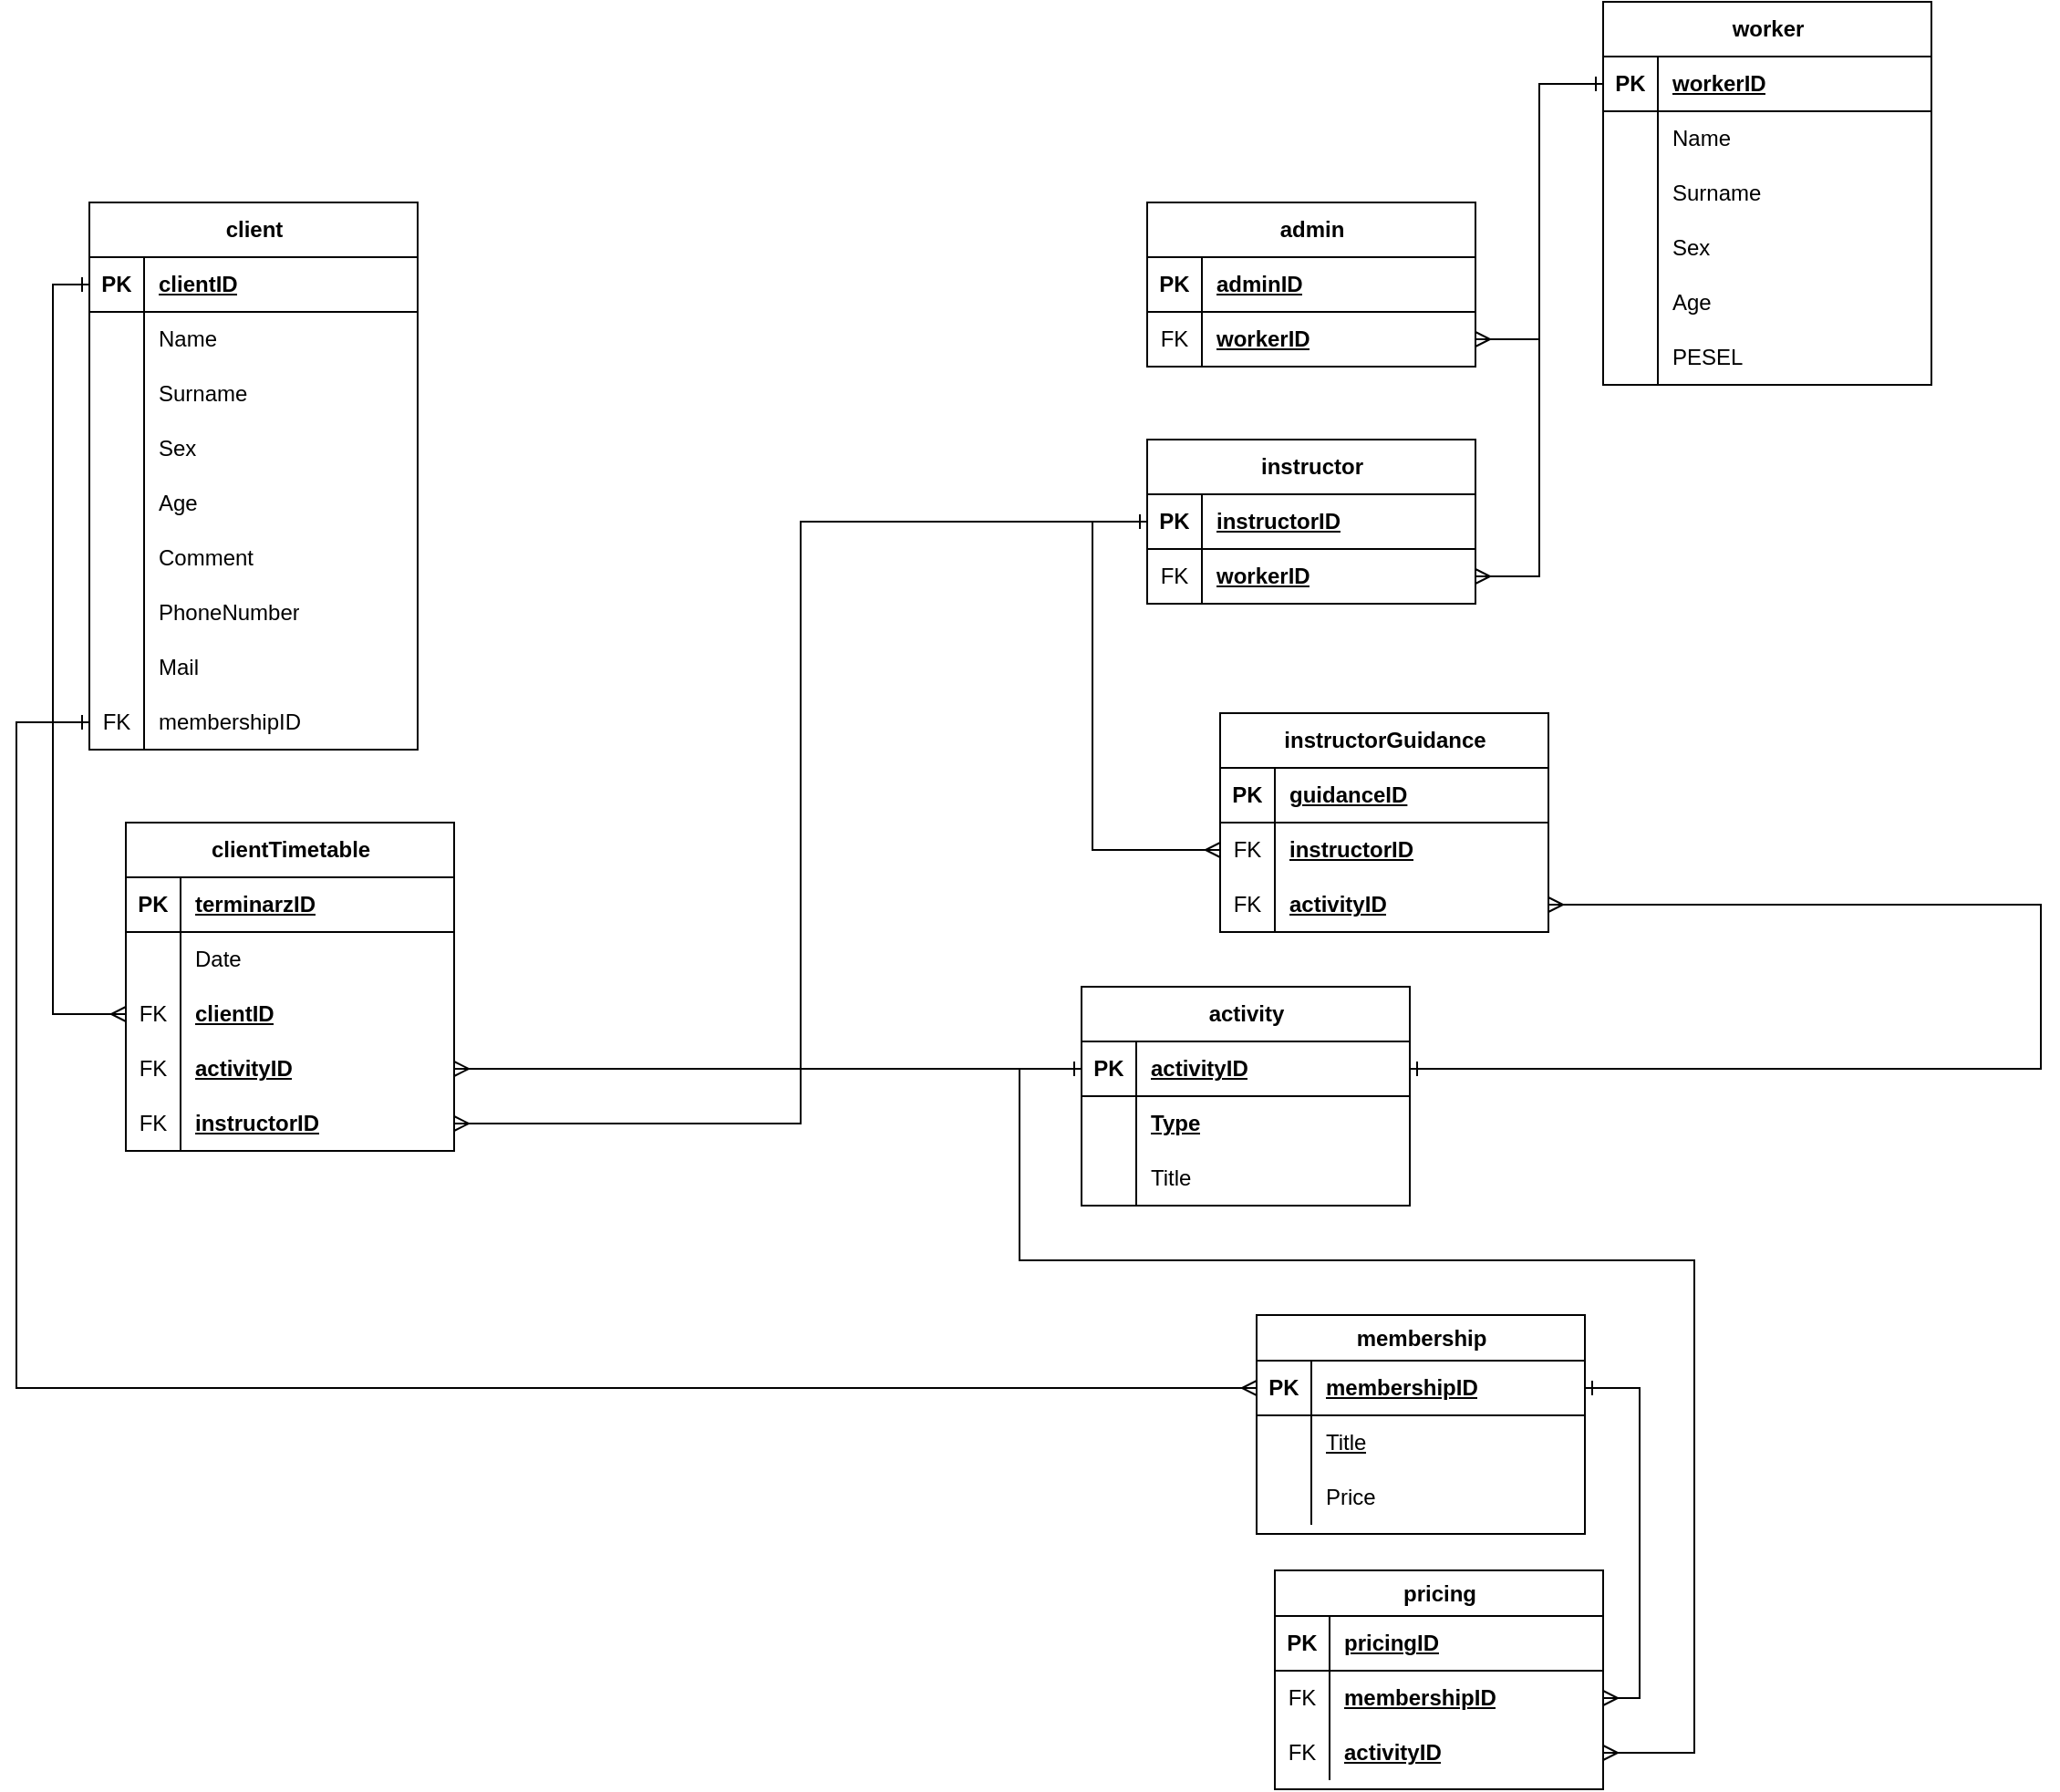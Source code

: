 <mxfile version="24.0.7" type="github">
  <diagram name="Strona-1" id="yGuyRp5dYnON7dgA8k4Y">
    <mxGraphModel dx="1932" dy="599" grid="1" gridSize="10" guides="1" tooltips="1" connect="1" arrows="1" fold="1" page="1" pageScale="1" pageWidth="827" pageHeight="1169" math="0" shadow="0">
      <root>
        <mxCell id="0" />
        <mxCell id="1" parent="0" />
        <mxCell id="fpMRcce96HGbu3GIHVRn-3" value="client" style="shape=table;startSize=30;container=1;collapsible=1;childLayout=tableLayout;fixedRows=1;rowLines=0;fontStyle=1;align=center;resizeLast=1;html=1;" vertex="1" parent="1">
          <mxGeometry x="-130" y="110" width="180" height="300" as="geometry" />
        </mxCell>
        <mxCell id="fpMRcce96HGbu3GIHVRn-4" value="" style="shape=tableRow;horizontal=0;startSize=0;swimlaneHead=0;swimlaneBody=0;fillColor=none;collapsible=0;dropTarget=0;points=[[0,0.5],[1,0.5]];portConstraint=eastwest;top=0;left=0;right=0;bottom=1;" vertex="1" parent="fpMRcce96HGbu3GIHVRn-3">
          <mxGeometry y="30" width="180" height="30" as="geometry" />
        </mxCell>
        <mxCell id="fpMRcce96HGbu3GIHVRn-5" value="PK" style="shape=partialRectangle;connectable=0;fillColor=none;top=0;left=0;bottom=0;right=0;fontStyle=1;overflow=hidden;whiteSpace=wrap;html=1;" vertex="1" parent="fpMRcce96HGbu3GIHVRn-4">
          <mxGeometry width="30" height="30" as="geometry">
            <mxRectangle width="30" height="30" as="alternateBounds" />
          </mxGeometry>
        </mxCell>
        <mxCell id="fpMRcce96HGbu3GIHVRn-6" value="clientID" style="shape=partialRectangle;connectable=0;fillColor=none;top=0;left=0;bottom=0;right=0;align=left;spacingLeft=6;fontStyle=5;overflow=hidden;whiteSpace=wrap;html=1;" vertex="1" parent="fpMRcce96HGbu3GIHVRn-4">
          <mxGeometry x="30" width="150" height="30" as="geometry">
            <mxRectangle width="150" height="30" as="alternateBounds" />
          </mxGeometry>
        </mxCell>
        <mxCell id="fpMRcce96HGbu3GIHVRn-7" value="" style="shape=tableRow;horizontal=0;startSize=0;swimlaneHead=0;swimlaneBody=0;fillColor=none;collapsible=0;dropTarget=0;points=[[0,0.5],[1,0.5]];portConstraint=eastwest;top=0;left=0;right=0;bottom=0;" vertex="1" parent="fpMRcce96HGbu3GIHVRn-3">
          <mxGeometry y="60" width="180" height="30" as="geometry" />
        </mxCell>
        <mxCell id="fpMRcce96HGbu3GIHVRn-8" value="" style="shape=partialRectangle;connectable=0;fillColor=none;top=0;left=0;bottom=0;right=0;editable=1;overflow=hidden;whiteSpace=wrap;html=1;" vertex="1" parent="fpMRcce96HGbu3GIHVRn-7">
          <mxGeometry width="30" height="30" as="geometry">
            <mxRectangle width="30" height="30" as="alternateBounds" />
          </mxGeometry>
        </mxCell>
        <mxCell id="fpMRcce96HGbu3GIHVRn-9" value="Name" style="shape=partialRectangle;connectable=0;fillColor=none;top=0;left=0;bottom=0;right=0;align=left;spacingLeft=6;overflow=hidden;whiteSpace=wrap;html=1;" vertex="1" parent="fpMRcce96HGbu3GIHVRn-7">
          <mxGeometry x="30" width="150" height="30" as="geometry">
            <mxRectangle width="150" height="30" as="alternateBounds" />
          </mxGeometry>
        </mxCell>
        <mxCell id="fpMRcce96HGbu3GIHVRn-10" value="" style="shape=tableRow;horizontal=0;startSize=0;swimlaneHead=0;swimlaneBody=0;fillColor=none;collapsible=0;dropTarget=0;points=[[0,0.5],[1,0.5]];portConstraint=eastwest;top=0;left=0;right=0;bottom=0;" vertex="1" parent="fpMRcce96HGbu3GIHVRn-3">
          <mxGeometry y="90" width="180" height="30" as="geometry" />
        </mxCell>
        <mxCell id="fpMRcce96HGbu3GIHVRn-11" value="" style="shape=partialRectangle;connectable=0;fillColor=none;top=0;left=0;bottom=0;right=0;editable=1;overflow=hidden;whiteSpace=wrap;html=1;" vertex="1" parent="fpMRcce96HGbu3GIHVRn-10">
          <mxGeometry width="30" height="30" as="geometry">
            <mxRectangle width="30" height="30" as="alternateBounds" />
          </mxGeometry>
        </mxCell>
        <mxCell id="fpMRcce96HGbu3GIHVRn-12" value="Surname" style="shape=partialRectangle;connectable=0;fillColor=none;top=0;left=0;bottom=0;right=0;align=left;spacingLeft=6;overflow=hidden;whiteSpace=wrap;html=1;" vertex="1" parent="fpMRcce96HGbu3GIHVRn-10">
          <mxGeometry x="30" width="150" height="30" as="geometry">
            <mxRectangle width="150" height="30" as="alternateBounds" />
          </mxGeometry>
        </mxCell>
        <mxCell id="fpMRcce96HGbu3GIHVRn-13" value="" style="shape=tableRow;horizontal=0;startSize=0;swimlaneHead=0;swimlaneBody=0;fillColor=none;collapsible=0;dropTarget=0;points=[[0,0.5],[1,0.5]];portConstraint=eastwest;top=0;left=0;right=0;bottom=0;" vertex="1" parent="fpMRcce96HGbu3GIHVRn-3">
          <mxGeometry y="120" width="180" height="30" as="geometry" />
        </mxCell>
        <mxCell id="fpMRcce96HGbu3GIHVRn-14" value="" style="shape=partialRectangle;connectable=0;fillColor=none;top=0;left=0;bottom=0;right=0;editable=1;overflow=hidden;whiteSpace=wrap;html=1;" vertex="1" parent="fpMRcce96HGbu3GIHVRn-13">
          <mxGeometry width="30" height="30" as="geometry">
            <mxRectangle width="30" height="30" as="alternateBounds" />
          </mxGeometry>
        </mxCell>
        <mxCell id="fpMRcce96HGbu3GIHVRn-15" value="Sex" style="shape=partialRectangle;connectable=0;fillColor=none;top=0;left=0;bottom=0;right=0;align=left;spacingLeft=6;overflow=hidden;whiteSpace=wrap;html=1;" vertex="1" parent="fpMRcce96HGbu3GIHVRn-13">
          <mxGeometry x="30" width="150" height="30" as="geometry">
            <mxRectangle width="150" height="30" as="alternateBounds" />
          </mxGeometry>
        </mxCell>
        <mxCell id="fpMRcce96HGbu3GIHVRn-16" style="shape=tableRow;horizontal=0;startSize=0;swimlaneHead=0;swimlaneBody=0;fillColor=none;collapsible=0;dropTarget=0;points=[[0,0.5],[1,0.5]];portConstraint=eastwest;top=0;left=0;right=0;bottom=0;" vertex="1" parent="fpMRcce96HGbu3GIHVRn-3">
          <mxGeometry y="150" width="180" height="30" as="geometry" />
        </mxCell>
        <mxCell id="fpMRcce96HGbu3GIHVRn-17" style="shape=partialRectangle;connectable=0;fillColor=none;top=0;left=0;bottom=0;right=0;editable=1;overflow=hidden;whiteSpace=wrap;html=1;" vertex="1" parent="fpMRcce96HGbu3GIHVRn-16">
          <mxGeometry width="30" height="30" as="geometry">
            <mxRectangle width="30" height="30" as="alternateBounds" />
          </mxGeometry>
        </mxCell>
        <mxCell id="fpMRcce96HGbu3GIHVRn-18" value="Age" style="shape=partialRectangle;connectable=0;fillColor=none;top=0;left=0;bottom=0;right=0;align=left;spacingLeft=6;overflow=hidden;whiteSpace=wrap;html=1;" vertex="1" parent="fpMRcce96HGbu3GIHVRn-16">
          <mxGeometry x="30" width="150" height="30" as="geometry">
            <mxRectangle width="150" height="30" as="alternateBounds" />
          </mxGeometry>
        </mxCell>
        <mxCell id="fpMRcce96HGbu3GIHVRn-19" style="shape=tableRow;horizontal=0;startSize=0;swimlaneHead=0;swimlaneBody=0;fillColor=none;collapsible=0;dropTarget=0;points=[[0,0.5],[1,0.5]];portConstraint=eastwest;top=0;left=0;right=0;bottom=0;" vertex="1" parent="fpMRcce96HGbu3GIHVRn-3">
          <mxGeometry y="180" width="180" height="30" as="geometry" />
        </mxCell>
        <mxCell id="fpMRcce96HGbu3GIHVRn-20" style="shape=partialRectangle;connectable=0;fillColor=none;top=0;left=0;bottom=0;right=0;editable=1;overflow=hidden;whiteSpace=wrap;html=1;" vertex="1" parent="fpMRcce96HGbu3GIHVRn-19">
          <mxGeometry width="30" height="30" as="geometry">
            <mxRectangle width="30" height="30" as="alternateBounds" />
          </mxGeometry>
        </mxCell>
        <mxCell id="fpMRcce96HGbu3GIHVRn-21" value="Comment" style="shape=partialRectangle;connectable=0;fillColor=none;top=0;left=0;bottom=0;right=0;align=left;spacingLeft=6;overflow=hidden;whiteSpace=wrap;html=1;" vertex="1" parent="fpMRcce96HGbu3GIHVRn-19">
          <mxGeometry x="30" width="150" height="30" as="geometry">
            <mxRectangle width="150" height="30" as="alternateBounds" />
          </mxGeometry>
        </mxCell>
        <mxCell id="fpMRcce96HGbu3GIHVRn-50" style="shape=tableRow;horizontal=0;startSize=0;swimlaneHead=0;swimlaneBody=0;fillColor=none;collapsible=0;dropTarget=0;points=[[0,0.5],[1,0.5]];portConstraint=eastwest;top=0;left=0;right=0;bottom=0;" vertex="1" parent="fpMRcce96HGbu3GIHVRn-3">
          <mxGeometry y="210" width="180" height="30" as="geometry" />
        </mxCell>
        <mxCell id="fpMRcce96HGbu3GIHVRn-51" style="shape=partialRectangle;connectable=0;fillColor=none;top=0;left=0;bottom=0;right=0;editable=1;overflow=hidden;whiteSpace=wrap;html=1;" vertex="1" parent="fpMRcce96HGbu3GIHVRn-50">
          <mxGeometry width="30" height="30" as="geometry">
            <mxRectangle width="30" height="30" as="alternateBounds" />
          </mxGeometry>
        </mxCell>
        <mxCell id="fpMRcce96HGbu3GIHVRn-52" value="PhoneNumber" style="shape=partialRectangle;connectable=0;fillColor=none;top=0;left=0;bottom=0;right=0;align=left;spacingLeft=6;overflow=hidden;whiteSpace=wrap;html=1;" vertex="1" parent="fpMRcce96HGbu3GIHVRn-50">
          <mxGeometry x="30" width="150" height="30" as="geometry">
            <mxRectangle width="150" height="30" as="alternateBounds" />
          </mxGeometry>
        </mxCell>
        <mxCell id="fpMRcce96HGbu3GIHVRn-47" style="shape=tableRow;horizontal=0;startSize=0;swimlaneHead=0;swimlaneBody=0;fillColor=none;collapsible=0;dropTarget=0;points=[[0,0.5],[1,0.5]];portConstraint=eastwest;top=0;left=0;right=0;bottom=0;" vertex="1" parent="fpMRcce96HGbu3GIHVRn-3">
          <mxGeometry y="240" width="180" height="30" as="geometry" />
        </mxCell>
        <mxCell id="fpMRcce96HGbu3GIHVRn-48" style="shape=partialRectangle;connectable=0;fillColor=none;top=0;left=0;bottom=0;right=0;editable=1;overflow=hidden;whiteSpace=wrap;html=1;" vertex="1" parent="fpMRcce96HGbu3GIHVRn-47">
          <mxGeometry width="30" height="30" as="geometry">
            <mxRectangle width="30" height="30" as="alternateBounds" />
          </mxGeometry>
        </mxCell>
        <mxCell id="fpMRcce96HGbu3GIHVRn-49" value="Mail" style="shape=partialRectangle;connectable=0;fillColor=none;top=0;left=0;bottom=0;right=0;align=left;spacingLeft=6;overflow=hidden;whiteSpace=wrap;html=1;" vertex="1" parent="fpMRcce96HGbu3GIHVRn-47">
          <mxGeometry x="30" width="150" height="30" as="geometry">
            <mxRectangle width="150" height="30" as="alternateBounds" />
          </mxGeometry>
        </mxCell>
        <mxCell id="fpMRcce96HGbu3GIHVRn-179" style="shape=tableRow;horizontal=0;startSize=0;swimlaneHead=0;swimlaneBody=0;fillColor=none;collapsible=0;dropTarget=0;points=[[0,0.5],[1,0.5]];portConstraint=eastwest;top=0;left=0;right=0;bottom=0;" vertex="1" parent="fpMRcce96HGbu3GIHVRn-3">
          <mxGeometry y="270" width="180" height="30" as="geometry" />
        </mxCell>
        <mxCell id="fpMRcce96HGbu3GIHVRn-180" value="FK" style="shape=partialRectangle;connectable=0;fillColor=none;top=0;left=0;bottom=0;right=0;editable=1;overflow=hidden;whiteSpace=wrap;html=1;" vertex="1" parent="fpMRcce96HGbu3GIHVRn-179">
          <mxGeometry width="30" height="30" as="geometry">
            <mxRectangle width="30" height="30" as="alternateBounds" />
          </mxGeometry>
        </mxCell>
        <mxCell id="fpMRcce96HGbu3GIHVRn-181" value="membershipID" style="shape=partialRectangle;connectable=0;fillColor=none;top=0;left=0;bottom=0;right=0;align=left;spacingLeft=6;overflow=hidden;whiteSpace=wrap;html=1;" vertex="1" parent="fpMRcce96HGbu3GIHVRn-179">
          <mxGeometry x="30" width="150" height="30" as="geometry">
            <mxRectangle width="150" height="30" as="alternateBounds" />
          </mxGeometry>
        </mxCell>
        <mxCell id="fpMRcce96HGbu3GIHVRn-25" value="worker" style="shape=table;startSize=30;container=1;collapsible=1;childLayout=tableLayout;fixedRows=1;rowLines=0;fontStyle=1;align=center;resizeLast=1;html=1;" vertex="1" parent="1">
          <mxGeometry x="700" width="180" height="210" as="geometry" />
        </mxCell>
        <mxCell id="fpMRcce96HGbu3GIHVRn-26" value="" style="shape=tableRow;horizontal=0;startSize=0;swimlaneHead=0;swimlaneBody=0;fillColor=none;collapsible=0;dropTarget=0;points=[[0,0.5],[1,0.5]];portConstraint=eastwest;top=0;left=0;right=0;bottom=1;" vertex="1" parent="fpMRcce96HGbu3GIHVRn-25">
          <mxGeometry y="30" width="180" height="30" as="geometry" />
        </mxCell>
        <mxCell id="fpMRcce96HGbu3GIHVRn-27" value="PK" style="shape=partialRectangle;connectable=0;fillColor=none;top=0;left=0;bottom=0;right=0;fontStyle=1;overflow=hidden;whiteSpace=wrap;html=1;" vertex="1" parent="fpMRcce96HGbu3GIHVRn-26">
          <mxGeometry width="30" height="30" as="geometry">
            <mxRectangle width="30" height="30" as="alternateBounds" />
          </mxGeometry>
        </mxCell>
        <mxCell id="fpMRcce96HGbu3GIHVRn-28" value="workerID" style="shape=partialRectangle;connectable=0;fillColor=none;top=0;left=0;bottom=0;right=0;align=left;spacingLeft=6;fontStyle=5;overflow=hidden;whiteSpace=wrap;html=1;" vertex="1" parent="fpMRcce96HGbu3GIHVRn-26">
          <mxGeometry x="30" width="150" height="30" as="geometry">
            <mxRectangle width="150" height="30" as="alternateBounds" />
          </mxGeometry>
        </mxCell>
        <mxCell id="fpMRcce96HGbu3GIHVRn-29" value="" style="shape=tableRow;horizontal=0;startSize=0;swimlaneHead=0;swimlaneBody=0;fillColor=none;collapsible=0;dropTarget=0;points=[[0,0.5],[1,0.5]];portConstraint=eastwest;top=0;left=0;right=0;bottom=0;" vertex="1" parent="fpMRcce96HGbu3GIHVRn-25">
          <mxGeometry y="60" width="180" height="30" as="geometry" />
        </mxCell>
        <mxCell id="fpMRcce96HGbu3GIHVRn-30" value="" style="shape=partialRectangle;connectable=0;fillColor=none;top=0;left=0;bottom=0;right=0;editable=1;overflow=hidden;whiteSpace=wrap;html=1;" vertex="1" parent="fpMRcce96HGbu3GIHVRn-29">
          <mxGeometry width="30" height="30" as="geometry">
            <mxRectangle width="30" height="30" as="alternateBounds" />
          </mxGeometry>
        </mxCell>
        <mxCell id="fpMRcce96HGbu3GIHVRn-31" value="Name" style="shape=partialRectangle;connectable=0;fillColor=none;top=0;left=0;bottom=0;right=0;align=left;spacingLeft=6;overflow=hidden;whiteSpace=wrap;html=1;" vertex="1" parent="fpMRcce96HGbu3GIHVRn-29">
          <mxGeometry x="30" width="150" height="30" as="geometry">
            <mxRectangle width="150" height="30" as="alternateBounds" />
          </mxGeometry>
        </mxCell>
        <mxCell id="fpMRcce96HGbu3GIHVRn-32" value="" style="shape=tableRow;horizontal=0;startSize=0;swimlaneHead=0;swimlaneBody=0;fillColor=none;collapsible=0;dropTarget=0;points=[[0,0.5],[1,0.5]];portConstraint=eastwest;top=0;left=0;right=0;bottom=0;" vertex="1" parent="fpMRcce96HGbu3GIHVRn-25">
          <mxGeometry y="90" width="180" height="30" as="geometry" />
        </mxCell>
        <mxCell id="fpMRcce96HGbu3GIHVRn-33" value="" style="shape=partialRectangle;connectable=0;fillColor=none;top=0;left=0;bottom=0;right=0;editable=1;overflow=hidden;whiteSpace=wrap;html=1;" vertex="1" parent="fpMRcce96HGbu3GIHVRn-32">
          <mxGeometry width="30" height="30" as="geometry">
            <mxRectangle width="30" height="30" as="alternateBounds" />
          </mxGeometry>
        </mxCell>
        <mxCell id="fpMRcce96HGbu3GIHVRn-34" value="Surname" style="shape=partialRectangle;connectable=0;fillColor=none;top=0;left=0;bottom=0;right=0;align=left;spacingLeft=6;overflow=hidden;whiteSpace=wrap;html=1;" vertex="1" parent="fpMRcce96HGbu3GIHVRn-32">
          <mxGeometry x="30" width="150" height="30" as="geometry">
            <mxRectangle width="150" height="30" as="alternateBounds" />
          </mxGeometry>
        </mxCell>
        <mxCell id="fpMRcce96HGbu3GIHVRn-35" value="" style="shape=tableRow;horizontal=0;startSize=0;swimlaneHead=0;swimlaneBody=0;fillColor=none;collapsible=0;dropTarget=0;points=[[0,0.5],[1,0.5]];portConstraint=eastwest;top=0;left=0;right=0;bottom=0;" vertex="1" parent="fpMRcce96HGbu3GIHVRn-25">
          <mxGeometry y="120" width="180" height="30" as="geometry" />
        </mxCell>
        <mxCell id="fpMRcce96HGbu3GIHVRn-36" value="" style="shape=partialRectangle;connectable=0;fillColor=none;top=0;left=0;bottom=0;right=0;editable=1;overflow=hidden;whiteSpace=wrap;html=1;" vertex="1" parent="fpMRcce96HGbu3GIHVRn-35">
          <mxGeometry width="30" height="30" as="geometry">
            <mxRectangle width="30" height="30" as="alternateBounds" />
          </mxGeometry>
        </mxCell>
        <mxCell id="fpMRcce96HGbu3GIHVRn-37" value="Sex" style="shape=partialRectangle;connectable=0;fillColor=none;top=0;left=0;bottom=0;right=0;align=left;spacingLeft=6;overflow=hidden;whiteSpace=wrap;html=1;" vertex="1" parent="fpMRcce96HGbu3GIHVRn-35">
          <mxGeometry x="30" width="150" height="30" as="geometry">
            <mxRectangle width="150" height="30" as="alternateBounds" />
          </mxGeometry>
        </mxCell>
        <mxCell id="fpMRcce96HGbu3GIHVRn-38" style="shape=tableRow;horizontal=0;startSize=0;swimlaneHead=0;swimlaneBody=0;fillColor=none;collapsible=0;dropTarget=0;points=[[0,0.5],[1,0.5]];portConstraint=eastwest;top=0;left=0;right=0;bottom=0;" vertex="1" parent="fpMRcce96HGbu3GIHVRn-25">
          <mxGeometry y="150" width="180" height="30" as="geometry" />
        </mxCell>
        <mxCell id="fpMRcce96HGbu3GIHVRn-39" style="shape=partialRectangle;connectable=0;fillColor=none;top=0;left=0;bottom=0;right=0;editable=1;overflow=hidden;whiteSpace=wrap;html=1;" vertex="1" parent="fpMRcce96HGbu3GIHVRn-38">
          <mxGeometry width="30" height="30" as="geometry">
            <mxRectangle width="30" height="30" as="alternateBounds" />
          </mxGeometry>
        </mxCell>
        <mxCell id="fpMRcce96HGbu3GIHVRn-40" value="Age" style="shape=partialRectangle;connectable=0;fillColor=none;top=0;left=0;bottom=0;right=0;align=left;spacingLeft=6;overflow=hidden;whiteSpace=wrap;html=1;" vertex="1" parent="fpMRcce96HGbu3GIHVRn-38">
          <mxGeometry x="30" width="150" height="30" as="geometry">
            <mxRectangle width="150" height="30" as="alternateBounds" />
          </mxGeometry>
        </mxCell>
        <mxCell id="fpMRcce96HGbu3GIHVRn-41" style="shape=tableRow;horizontal=0;startSize=0;swimlaneHead=0;swimlaneBody=0;fillColor=none;collapsible=0;dropTarget=0;points=[[0,0.5],[1,0.5]];portConstraint=eastwest;top=0;left=0;right=0;bottom=0;" vertex="1" parent="fpMRcce96HGbu3GIHVRn-25">
          <mxGeometry y="180" width="180" height="30" as="geometry" />
        </mxCell>
        <mxCell id="fpMRcce96HGbu3GIHVRn-42" style="shape=partialRectangle;connectable=0;fillColor=none;top=0;left=0;bottom=0;right=0;editable=1;overflow=hidden;whiteSpace=wrap;html=1;" vertex="1" parent="fpMRcce96HGbu3GIHVRn-41">
          <mxGeometry width="30" height="30" as="geometry">
            <mxRectangle width="30" height="30" as="alternateBounds" />
          </mxGeometry>
        </mxCell>
        <mxCell id="fpMRcce96HGbu3GIHVRn-43" value="PESEL" style="shape=partialRectangle;connectable=0;fillColor=none;top=0;left=0;bottom=0;right=0;align=left;spacingLeft=6;overflow=hidden;whiteSpace=wrap;html=1;" vertex="1" parent="fpMRcce96HGbu3GIHVRn-41">
          <mxGeometry x="30" width="150" height="30" as="geometry">
            <mxRectangle width="150" height="30" as="alternateBounds" />
          </mxGeometry>
        </mxCell>
        <mxCell id="fpMRcce96HGbu3GIHVRn-56" value="instructor" style="shape=table;startSize=30;container=1;collapsible=1;childLayout=tableLayout;fixedRows=1;rowLines=0;fontStyle=1;align=center;resizeLast=1;html=1;" vertex="1" parent="1">
          <mxGeometry x="450" y="240" width="180" height="90" as="geometry" />
        </mxCell>
        <mxCell id="fpMRcce96HGbu3GIHVRn-57" value="" style="shape=tableRow;horizontal=0;startSize=0;swimlaneHead=0;swimlaneBody=0;fillColor=none;collapsible=0;dropTarget=0;points=[[0,0.5],[1,0.5]];portConstraint=eastwest;top=0;left=0;right=0;bottom=1;" vertex="1" parent="fpMRcce96HGbu3GIHVRn-56">
          <mxGeometry y="30" width="180" height="30" as="geometry" />
        </mxCell>
        <mxCell id="fpMRcce96HGbu3GIHVRn-58" value="PK" style="shape=partialRectangle;connectable=0;fillColor=none;top=0;left=0;bottom=0;right=0;fontStyle=1;overflow=hidden;whiteSpace=wrap;html=1;" vertex="1" parent="fpMRcce96HGbu3GIHVRn-57">
          <mxGeometry width="30" height="30" as="geometry">
            <mxRectangle width="30" height="30" as="alternateBounds" />
          </mxGeometry>
        </mxCell>
        <mxCell id="fpMRcce96HGbu3GIHVRn-59" value="&lt;span style=&quot;text-align: center; text-wrap: nowrap;&quot;&gt;instructorID&lt;/span&gt;" style="shape=partialRectangle;connectable=0;fillColor=none;top=0;left=0;bottom=0;right=0;align=left;spacingLeft=6;fontStyle=5;overflow=hidden;whiteSpace=wrap;html=1;" vertex="1" parent="fpMRcce96HGbu3GIHVRn-57">
          <mxGeometry x="30" width="150" height="30" as="geometry">
            <mxRectangle width="150" height="30" as="alternateBounds" />
          </mxGeometry>
        </mxCell>
        <mxCell id="fpMRcce96HGbu3GIHVRn-60" value="" style="shape=tableRow;horizontal=0;startSize=0;swimlaneHead=0;swimlaneBody=0;fillColor=none;collapsible=0;dropTarget=0;points=[[0,0.5],[1,0.5]];portConstraint=eastwest;top=0;left=0;right=0;bottom=0;" vertex="1" parent="fpMRcce96HGbu3GIHVRn-56">
          <mxGeometry y="60" width="180" height="30" as="geometry" />
        </mxCell>
        <mxCell id="fpMRcce96HGbu3GIHVRn-61" value="FK" style="shape=partialRectangle;connectable=0;fillColor=none;top=0;left=0;bottom=0;right=0;editable=1;overflow=hidden;whiteSpace=wrap;html=1;" vertex="1" parent="fpMRcce96HGbu3GIHVRn-60">
          <mxGeometry width="30" height="30" as="geometry">
            <mxRectangle width="30" height="30" as="alternateBounds" />
          </mxGeometry>
        </mxCell>
        <mxCell id="fpMRcce96HGbu3GIHVRn-62" value="&lt;span style=&quot;font-weight: 700; text-decoration-line: underline;&quot;&gt;workerID&lt;/span&gt;" style="shape=partialRectangle;connectable=0;fillColor=none;top=0;left=0;bottom=0;right=0;align=left;spacingLeft=6;overflow=hidden;whiteSpace=wrap;html=1;" vertex="1" parent="fpMRcce96HGbu3GIHVRn-60">
          <mxGeometry x="30" width="150" height="30" as="geometry">
            <mxRectangle width="150" height="30" as="alternateBounds" />
          </mxGeometry>
        </mxCell>
        <mxCell id="fpMRcce96HGbu3GIHVRn-75" style="edgeStyle=orthogonalEdgeStyle;rounded=0;orthogonalLoop=1;jettySize=auto;html=1;entryX=0;entryY=0.5;entryDx=0;entryDy=0;endArrow=ERone;endFill=0;startArrow=ERmany;startFill=0;" edge="1" parent="1" source="fpMRcce96HGbu3GIHVRn-60" target="fpMRcce96HGbu3GIHVRn-26">
          <mxGeometry relative="1" as="geometry" />
        </mxCell>
        <mxCell id="fpMRcce96HGbu3GIHVRn-76" value="admin" style="shape=table;startSize=30;container=1;collapsible=1;childLayout=tableLayout;fixedRows=1;rowLines=0;fontStyle=1;align=center;resizeLast=1;html=1;" vertex="1" parent="1">
          <mxGeometry x="450" y="110" width="180" height="90" as="geometry" />
        </mxCell>
        <mxCell id="fpMRcce96HGbu3GIHVRn-77" value="" style="shape=tableRow;horizontal=0;startSize=0;swimlaneHead=0;swimlaneBody=0;fillColor=none;collapsible=0;dropTarget=0;points=[[0,0.5],[1,0.5]];portConstraint=eastwest;top=0;left=0;right=0;bottom=1;" vertex="1" parent="fpMRcce96HGbu3GIHVRn-76">
          <mxGeometry y="30" width="180" height="30" as="geometry" />
        </mxCell>
        <mxCell id="fpMRcce96HGbu3GIHVRn-78" value="PK" style="shape=partialRectangle;connectable=0;fillColor=none;top=0;left=0;bottom=0;right=0;fontStyle=1;overflow=hidden;whiteSpace=wrap;html=1;" vertex="1" parent="fpMRcce96HGbu3GIHVRn-77">
          <mxGeometry width="30" height="30" as="geometry">
            <mxRectangle width="30" height="30" as="alternateBounds" />
          </mxGeometry>
        </mxCell>
        <mxCell id="fpMRcce96HGbu3GIHVRn-79" value="&lt;span style=&quot;text-align: center; text-wrap: nowrap;&quot;&gt;adminID&lt;/span&gt;" style="shape=partialRectangle;connectable=0;fillColor=none;top=0;left=0;bottom=0;right=0;align=left;spacingLeft=6;fontStyle=5;overflow=hidden;whiteSpace=wrap;html=1;" vertex="1" parent="fpMRcce96HGbu3GIHVRn-77">
          <mxGeometry x="30" width="150" height="30" as="geometry">
            <mxRectangle width="150" height="30" as="alternateBounds" />
          </mxGeometry>
        </mxCell>
        <mxCell id="fpMRcce96HGbu3GIHVRn-80" value="" style="shape=tableRow;horizontal=0;startSize=0;swimlaneHead=0;swimlaneBody=0;fillColor=none;collapsible=0;dropTarget=0;points=[[0,0.5],[1,0.5]];portConstraint=eastwest;top=0;left=0;right=0;bottom=0;" vertex="1" parent="fpMRcce96HGbu3GIHVRn-76">
          <mxGeometry y="60" width="180" height="30" as="geometry" />
        </mxCell>
        <mxCell id="fpMRcce96HGbu3GIHVRn-81" value="FK" style="shape=partialRectangle;connectable=0;fillColor=none;top=0;left=0;bottom=0;right=0;editable=1;overflow=hidden;whiteSpace=wrap;html=1;" vertex="1" parent="fpMRcce96HGbu3GIHVRn-80">
          <mxGeometry width="30" height="30" as="geometry">
            <mxRectangle width="30" height="30" as="alternateBounds" />
          </mxGeometry>
        </mxCell>
        <mxCell id="fpMRcce96HGbu3GIHVRn-82" value="&lt;span style=&quot;font-weight: 700; text-decoration-line: underline;&quot;&gt;workerID&lt;/span&gt;" style="shape=partialRectangle;connectable=0;fillColor=none;top=0;left=0;bottom=0;right=0;align=left;spacingLeft=6;overflow=hidden;whiteSpace=wrap;html=1;" vertex="1" parent="fpMRcce96HGbu3GIHVRn-80">
          <mxGeometry x="30" width="150" height="30" as="geometry">
            <mxRectangle width="150" height="30" as="alternateBounds" />
          </mxGeometry>
        </mxCell>
        <mxCell id="fpMRcce96HGbu3GIHVRn-84" style="edgeStyle=orthogonalEdgeStyle;rounded=0;orthogonalLoop=1;jettySize=auto;html=1;entryX=0;entryY=0.5;entryDx=0;entryDy=0;endArrow=ERone;endFill=0;startArrow=ERmany;startFill=0;exitX=1;exitY=0.5;exitDx=0;exitDy=0;" edge="1" parent="1" source="fpMRcce96HGbu3GIHVRn-80" target="fpMRcce96HGbu3GIHVRn-26">
          <mxGeometry relative="1" as="geometry">
            <mxPoint x="730" y="584" as="sourcePoint" />
            <mxPoint x="800" y="284" as="targetPoint" />
          </mxGeometry>
        </mxCell>
        <mxCell id="fpMRcce96HGbu3GIHVRn-85" value="activity" style="shape=table;startSize=30;container=1;collapsible=1;childLayout=tableLayout;fixedRows=1;rowLines=0;fontStyle=1;align=center;resizeLast=1;html=1;" vertex="1" parent="1">
          <mxGeometry x="414" y="540" width="180" height="120" as="geometry" />
        </mxCell>
        <mxCell id="fpMRcce96HGbu3GIHVRn-86" value="" style="shape=tableRow;horizontal=0;startSize=0;swimlaneHead=0;swimlaneBody=0;fillColor=none;collapsible=0;dropTarget=0;points=[[0,0.5],[1,0.5]];portConstraint=eastwest;top=0;left=0;right=0;bottom=1;" vertex="1" parent="fpMRcce96HGbu3GIHVRn-85">
          <mxGeometry y="30" width="180" height="30" as="geometry" />
        </mxCell>
        <mxCell id="fpMRcce96HGbu3GIHVRn-87" value="PK" style="shape=partialRectangle;connectable=0;fillColor=none;top=0;left=0;bottom=0;right=0;fontStyle=1;overflow=hidden;whiteSpace=wrap;html=1;" vertex="1" parent="fpMRcce96HGbu3GIHVRn-86">
          <mxGeometry width="30" height="30" as="geometry">
            <mxRectangle width="30" height="30" as="alternateBounds" />
          </mxGeometry>
        </mxCell>
        <mxCell id="fpMRcce96HGbu3GIHVRn-88" value="&lt;span style=&quot;text-align: center; text-wrap: nowrap;&quot;&gt;activityID&lt;/span&gt;" style="shape=partialRectangle;connectable=0;fillColor=none;top=0;left=0;bottom=0;right=0;align=left;spacingLeft=6;fontStyle=5;overflow=hidden;whiteSpace=wrap;html=1;" vertex="1" parent="fpMRcce96HGbu3GIHVRn-86">
          <mxGeometry x="30" width="150" height="30" as="geometry">
            <mxRectangle width="150" height="30" as="alternateBounds" />
          </mxGeometry>
        </mxCell>
        <mxCell id="fpMRcce96HGbu3GIHVRn-89" value="" style="shape=tableRow;horizontal=0;startSize=0;swimlaneHead=0;swimlaneBody=0;fillColor=none;collapsible=0;dropTarget=0;points=[[0,0.5],[1,0.5]];portConstraint=eastwest;top=0;left=0;right=0;bottom=0;" vertex="1" parent="fpMRcce96HGbu3GIHVRn-85">
          <mxGeometry y="60" width="180" height="30" as="geometry" />
        </mxCell>
        <mxCell id="fpMRcce96HGbu3GIHVRn-90" value="" style="shape=partialRectangle;connectable=0;fillColor=none;top=0;left=0;bottom=0;right=0;editable=1;overflow=hidden;whiteSpace=wrap;html=1;" vertex="1" parent="fpMRcce96HGbu3GIHVRn-89">
          <mxGeometry width="30" height="30" as="geometry">
            <mxRectangle width="30" height="30" as="alternateBounds" />
          </mxGeometry>
        </mxCell>
        <mxCell id="fpMRcce96HGbu3GIHVRn-91" value="&lt;span style=&quot;font-weight: 700; text-decoration-line: underline;&quot;&gt;Type&lt;/span&gt;" style="shape=partialRectangle;connectable=0;fillColor=none;top=0;left=0;bottom=0;right=0;align=left;spacingLeft=6;overflow=hidden;whiteSpace=wrap;html=1;" vertex="1" parent="fpMRcce96HGbu3GIHVRn-89">
          <mxGeometry x="30" width="150" height="30" as="geometry">
            <mxRectangle width="150" height="30" as="alternateBounds" />
          </mxGeometry>
        </mxCell>
        <mxCell id="fpMRcce96HGbu3GIHVRn-92" style="shape=tableRow;horizontal=0;startSize=0;swimlaneHead=0;swimlaneBody=0;fillColor=none;collapsible=0;dropTarget=0;points=[[0,0.5],[1,0.5]];portConstraint=eastwest;top=0;left=0;right=0;bottom=0;" vertex="1" parent="fpMRcce96HGbu3GIHVRn-85">
          <mxGeometry y="90" width="180" height="30" as="geometry" />
        </mxCell>
        <mxCell id="fpMRcce96HGbu3GIHVRn-93" style="shape=partialRectangle;connectable=0;fillColor=none;top=0;left=0;bottom=0;right=0;editable=1;overflow=hidden;whiteSpace=wrap;html=1;" vertex="1" parent="fpMRcce96HGbu3GIHVRn-92">
          <mxGeometry width="30" height="30" as="geometry">
            <mxRectangle width="30" height="30" as="alternateBounds" />
          </mxGeometry>
        </mxCell>
        <mxCell id="fpMRcce96HGbu3GIHVRn-94" value="Title" style="shape=partialRectangle;connectable=0;fillColor=none;top=0;left=0;bottom=0;right=0;align=left;spacingLeft=6;overflow=hidden;whiteSpace=wrap;html=1;" vertex="1" parent="fpMRcce96HGbu3GIHVRn-92">
          <mxGeometry x="30" width="150" height="30" as="geometry">
            <mxRectangle width="150" height="30" as="alternateBounds" />
          </mxGeometry>
        </mxCell>
        <mxCell id="fpMRcce96HGbu3GIHVRn-95" value="membership" style="shape=table;startSize=25;container=1;collapsible=1;childLayout=tableLayout;fixedRows=1;rowLines=0;fontStyle=1;align=center;resizeLast=1;html=1;" vertex="1" parent="1">
          <mxGeometry x="510" y="720" width="180" height="120" as="geometry" />
        </mxCell>
        <mxCell id="fpMRcce96HGbu3GIHVRn-96" value="" style="shape=tableRow;horizontal=0;startSize=0;swimlaneHead=0;swimlaneBody=0;fillColor=none;collapsible=0;dropTarget=0;points=[[0,0.5],[1,0.5]];portConstraint=eastwest;top=0;left=0;right=0;bottom=1;" vertex="1" parent="fpMRcce96HGbu3GIHVRn-95">
          <mxGeometry y="25" width="180" height="30" as="geometry" />
        </mxCell>
        <mxCell id="fpMRcce96HGbu3GIHVRn-97" value="PK" style="shape=partialRectangle;connectable=0;fillColor=none;top=0;left=0;bottom=0;right=0;fontStyle=1;overflow=hidden;whiteSpace=wrap;html=1;" vertex="1" parent="fpMRcce96HGbu3GIHVRn-96">
          <mxGeometry width="30" height="30" as="geometry">
            <mxRectangle width="30" height="30" as="alternateBounds" />
          </mxGeometry>
        </mxCell>
        <mxCell id="fpMRcce96HGbu3GIHVRn-98" value="&lt;span style=&quot;text-align: center; text-wrap: nowrap;&quot;&gt;membershipID&lt;/span&gt;" style="shape=partialRectangle;connectable=0;fillColor=none;top=0;left=0;bottom=0;right=0;align=left;spacingLeft=6;fontStyle=5;overflow=hidden;whiteSpace=wrap;html=1;" vertex="1" parent="fpMRcce96HGbu3GIHVRn-96">
          <mxGeometry x="30" width="150" height="30" as="geometry">
            <mxRectangle width="150" height="30" as="alternateBounds" />
          </mxGeometry>
        </mxCell>
        <mxCell id="fpMRcce96HGbu3GIHVRn-99" value="" style="shape=tableRow;horizontal=0;startSize=0;swimlaneHead=0;swimlaneBody=0;fillColor=none;collapsible=0;dropTarget=0;points=[[0,0.5],[1,0.5]];portConstraint=eastwest;top=0;left=0;right=0;bottom=0;" vertex="1" parent="fpMRcce96HGbu3GIHVRn-95">
          <mxGeometry y="55" width="180" height="30" as="geometry" />
        </mxCell>
        <mxCell id="fpMRcce96HGbu3GIHVRn-100" value="" style="shape=partialRectangle;connectable=0;fillColor=none;top=0;left=0;bottom=0;right=0;editable=1;overflow=hidden;whiteSpace=wrap;html=1;" vertex="1" parent="fpMRcce96HGbu3GIHVRn-99">
          <mxGeometry width="30" height="30" as="geometry">
            <mxRectangle width="30" height="30" as="alternateBounds" />
          </mxGeometry>
        </mxCell>
        <mxCell id="fpMRcce96HGbu3GIHVRn-101" value="&lt;span style=&quot;text-decoration-line: underline;&quot;&gt;Title&lt;/span&gt;" style="shape=partialRectangle;connectable=0;fillColor=none;top=0;left=0;bottom=0;right=0;align=left;spacingLeft=6;overflow=hidden;whiteSpace=wrap;html=1;" vertex="1" parent="fpMRcce96HGbu3GIHVRn-99">
          <mxGeometry x="30" width="150" height="30" as="geometry">
            <mxRectangle width="150" height="30" as="alternateBounds" />
          </mxGeometry>
        </mxCell>
        <mxCell id="fpMRcce96HGbu3GIHVRn-102" style="shape=tableRow;horizontal=0;startSize=0;swimlaneHead=0;swimlaneBody=0;fillColor=none;collapsible=0;dropTarget=0;points=[[0,0.5],[1,0.5]];portConstraint=eastwest;top=0;left=0;right=0;bottom=0;" vertex="1" parent="fpMRcce96HGbu3GIHVRn-95">
          <mxGeometry y="85" width="180" height="30" as="geometry" />
        </mxCell>
        <mxCell id="fpMRcce96HGbu3GIHVRn-103" style="shape=partialRectangle;connectable=0;fillColor=none;top=0;left=0;bottom=0;right=0;editable=1;overflow=hidden;whiteSpace=wrap;html=1;" vertex="1" parent="fpMRcce96HGbu3GIHVRn-102">
          <mxGeometry width="30" height="30" as="geometry">
            <mxRectangle width="30" height="30" as="alternateBounds" />
          </mxGeometry>
        </mxCell>
        <mxCell id="fpMRcce96HGbu3GIHVRn-104" value="Price" style="shape=partialRectangle;connectable=0;fillColor=none;top=0;left=0;bottom=0;right=0;align=left;spacingLeft=6;overflow=hidden;whiteSpace=wrap;html=1;" vertex="1" parent="fpMRcce96HGbu3GIHVRn-102">
          <mxGeometry x="30" width="150" height="30" as="geometry">
            <mxRectangle width="150" height="30" as="alternateBounds" />
          </mxGeometry>
        </mxCell>
        <mxCell id="fpMRcce96HGbu3GIHVRn-108" value="pricing" style="shape=table;startSize=25;container=1;collapsible=1;childLayout=tableLayout;fixedRows=1;rowLines=0;fontStyle=1;align=center;resizeLast=1;html=1;" vertex="1" parent="1">
          <mxGeometry x="520" y="860" width="180" height="120" as="geometry" />
        </mxCell>
        <mxCell id="fpMRcce96HGbu3GIHVRn-109" value="" style="shape=tableRow;horizontal=0;startSize=0;swimlaneHead=0;swimlaneBody=0;fillColor=none;collapsible=0;dropTarget=0;points=[[0,0.5],[1,0.5]];portConstraint=eastwest;top=0;left=0;right=0;bottom=1;" vertex="1" parent="fpMRcce96HGbu3GIHVRn-108">
          <mxGeometry y="25" width="180" height="30" as="geometry" />
        </mxCell>
        <mxCell id="fpMRcce96HGbu3GIHVRn-110" value="PK" style="shape=partialRectangle;connectable=0;fillColor=none;top=0;left=0;bottom=0;right=0;fontStyle=1;overflow=hidden;whiteSpace=wrap;html=1;" vertex="1" parent="fpMRcce96HGbu3GIHVRn-109">
          <mxGeometry width="30" height="30" as="geometry">
            <mxRectangle width="30" height="30" as="alternateBounds" />
          </mxGeometry>
        </mxCell>
        <mxCell id="fpMRcce96HGbu3GIHVRn-111" value="&lt;span style=&quot;text-align: center; text-wrap: nowrap;&quot;&gt;pricingID&lt;/span&gt;" style="shape=partialRectangle;connectable=0;fillColor=none;top=0;left=0;bottom=0;right=0;align=left;spacingLeft=6;fontStyle=5;overflow=hidden;whiteSpace=wrap;html=1;" vertex="1" parent="fpMRcce96HGbu3GIHVRn-109">
          <mxGeometry x="30" width="150" height="30" as="geometry">
            <mxRectangle width="150" height="30" as="alternateBounds" />
          </mxGeometry>
        </mxCell>
        <mxCell id="fpMRcce96HGbu3GIHVRn-112" value="" style="shape=tableRow;horizontal=0;startSize=0;swimlaneHead=0;swimlaneBody=0;fillColor=none;collapsible=0;dropTarget=0;points=[[0,0.5],[1,0.5]];portConstraint=eastwest;top=0;left=0;right=0;bottom=0;" vertex="1" parent="fpMRcce96HGbu3GIHVRn-108">
          <mxGeometry y="55" width="180" height="30" as="geometry" />
        </mxCell>
        <mxCell id="fpMRcce96HGbu3GIHVRn-113" value="FK" style="shape=partialRectangle;connectable=0;fillColor=none;top=0;left=0;bottom=0;right=0;editable=1;overflow=hidden;whiteSpace=wrap;html=1;" vertex="1" parent="fpMRcce96HGbu3GIHVRn-112">
          <mxGeometry width="30" height="30" as="geometry">
            <mxRectangle width="30" height="30" as="alternateBounds" />
          </mxGeometry>
        </mxCell>
        <mxCell id="fpMRcce96HGbu3GIHVRn-114" value="&lt;span style=&quot;font-weight: 700; text-align: center; text-wrap: nowrap; text-decoration-line: underline;&quot;&gt;membershipID&lt;/span&gt;" style="shape=partialRectangle;connectable=0;fillColor=none;top=0;left=0;bottom=0;right=0;align=left;spacingLeft=6;overflow=hidden;whiteSpace=wrap;html=1;" vertex="1" parent="fpMRcce96HGbu3GIHVRn-112">
          <mxGeometry x="30" width="150" height="30" as="geometry">
            <mxRectangle width="150" height="30" as="alternateBounds" />
          </mxGeometry>
        </mxCell>
        <mxCell id="fpMRcce96HGbu3GIHVRn-115" style="shape=tableRow;horizontal=0;startSize=0;swimlaneHead=0;swimlaneBody=0;fillColor=none;collapsible=0;dropTarget=0;points=[[0,0.5],[1,0.5]];portConstraint=eastwest;top=0;left=0;right=0;bottom=0;" vertex="1" parent="fpMRcce96HGbu3GIHVRn-108">
          <mxGeometry y="85" width="180" height="30" as="geometry" />
        </mxCell>
        <mxCell id="fpMRcce96HGbu3GIHVRn-116" value="FK" style="shape=partialRectangle;connectable=0;fillColor=none;top=0;left=0;bottom=0;right=0;editable=1;overflow=hidden;whiteSpace=wrap;html=1;" vertex="1" parent="fpMRcce96HGbu3GIHVRn-115">
          <mxGeometry width="30" height="30" as="geometry">
            <mxRectangle width="30" height="30" as="alternateBounds" />
          </mxGeometry>
        </mxCell>
        <mxCell id="fpMRcce96HGbu3GIHVRn-117" value="&lt;span style=&quot;font-weight: 700; text-align: center; text-wrap: nowrap; text-decoration-line: underline;&quot;&gt;activityID&lt;/span&gt;" style="shape=partialRectangle;connectable=0;fillColor=none;top=0;left=0;bottom=0;right=0;align=left;spacingLeft=6;overflow=hidden;whiteSpace=wrap;html=1;" vertex="1" parent="fpMRcce96HGbu3GIHVRn-115">
          <mxGeometry x="30" width="150" height="30" as="geometry">
            <mxRectangle width="150" height="30" as="alternateBounds" />
          </mxGeometry>
        </mxCell>
        <mxCell id="fpMRcce96HGbu3GIHVRn-118" style="edgeStyle=orthogonalEdgeStyle;rounded=0;orthogonalLoop=1;jettySize=auto;html=1;entryX=1;entryY=0.5;entryDx=0;entryDy=0;endArrow=ERmany;endFill=0;startArrow=ERone;startFill=0;" edge="1" parent="1" source="fpMRcce96HGbu3GIHVRn-96" target="fpMRcce96HGbu3GIHVRn-112">
          <mxGeometry relative="1" as="geometry" />
        </mxCell>
        <mxCell id="fpMRcce96HGbu3GIHVRn-119" style="edgeStyle=orthogonalEdgeStyle;rounded=0;orthogonalLoop=1;jettySize=auto;html=1;entryX=1;entryY=0.5;entryDx=0;entryDy=0;endArrow=ERmany;endFill=0;startArrow=ERone;startFill=0;exitX=0;exitY=0.5;exitDx=0;exitDy=0;" edge="1" parent="1" source="fpMRcce96HGbu3GIHVRn-86" target="fpMRcce96HGbu3GIHVRn-115">
          <mxGeometry relative="1" as="geometry">
            <mxPoint x="810" y="890" as="sourcePoint" />
            <mxPoint x="910" y="720" as="targetPoint" />
            <Array as="points">
              <mxPoint x="380" y="585" />
              <mxPoint x="380" y="690" />
              <mxPoint x="750" y="690" />
              <mxPoint x="750" y="960" />
            </Array>
          </mxGeometry>
        </mxCell>
        <mxCell id="fpMRcce96HGbu3GIHVRn-120" value="instructorGuidance" style="shape=table;startSize=30;container=1;collapsible=1;childLayout=tableLayout;fixedRows=1;rowLines=0;fontStyle=1;align=center;resizeLast=1;html=1;" vertex="1" parent="1">
          <mxGeometry x="490" y="390" width="180" height="120" as="geometry" />
        </mxCell>
        <mxCell id="fpMRcce96HGbu3GIHVRn-121" value="" style="shape=tableRow;horizontal=0;startSize=0;swimlaneHead=0;swimlaneBody=0;fillColor=none;collapsible=0;dropTarget=0;points=[[0,0.5],[1,0.5]];portConstraint=eastwest;top=0;left=0;right=0;bottom=1;" vertex="1" parent="fpMRcce96HGbu3GIHVRn-120">
          <mxGeometry y="30" width="180" height="30" as="geometry" />
        </mxCell>
        <mxCell id="fpMRcce96HGbu3GIHVRn-122" value="PK" style="shape=partialRectangle;connectable=0;fillColor=none;top=0;left=0;bottom=0;right=0;fontStyle=1;overflow=hidden;whiteSpace=wrap;html=1;" vertex="1" parent="fpMRcce96HGbu3GIHVRn-121">
          <mxGeometry width="30" height="30" as="geometry">
            <mxRectangle width="30" height="30" as="alternateBounds" />
          </mxGeometry>
        </mxCell>
        <mxCell id="fpMRcce96HGbu3GIHVRn-123" value="&lt;span style=&quot;text-align: center; text-wrap: nowrap;&quot;&gt;guidanceID&lt;/span&gt;" style="shape=partialRectangle;connectable=0;fillColor=none;top=0;left=0;bottom=0;right=0;align=left;spacingLeft=6;fontStyle=5;overflow=hidden;whiteSpace=wrap;html=1;" vertex="1" parent="fpMRcce96HGbu3GIHVRn-121">
          <mxGeometry x="30" width="150" height="30" as="geometry">
            <mxRectangle width="150" height="30" as="alternateBounds" />
          </mxGeometry>
        </mxCell>
        <mxCell id="fpMRcce96HGbu3GIHVRn-124" value="" style="shape=tableRow;horizontal=0;startSize=0;swimlaneHead=0;swimlaneBody=0;fillColor=none;collapsible=0;dropTarget=0;points=[[0,0.5],[1,0.5]];portConstraint=eastwest;top=0;left=0;right=0;bottom=0;" vertex="1" parent="fpMRcce96HGbu3GIHVRn-120">
          <mxGeometry y="60" width="180" height="30" as="geometry" />
        </mxCell>
        <mxCell id="fpMRcce96HGbu3GIHVRn-125" value="FK" style="shape=partialRectangle;connectable=0;fillColor=none;top=0;left=0;bottom=0;right=0;editable=1;overflow=hidden;whiteSpace=wrap;html=1;" vertex="1" parent="fpMRcce96HGbu3GIHVRn-124">
          <mxGeometry width="30" height="30" as="geometry">
            <mxRectangle width="30" height="30" as="alternateBounds" />
          </mxGeometry>
        </mxCell>
        <mxCell id="fpMRcce96HGbu3GIHVRn-126" value="&lt;span style=&quot;font-weight: 700; text-align: center; text-wrap: nowrap; text-decoration-line: underline;&quot;&gt;instructorID&lt;/span&gt;" style="shape=partialRectangle;connectable=0;fillColor=none;top=0;left=0;bottom=0;right=0;align=left;spacingLeft=6;overflow=hidden;whiteSpace=wrap;html=1;" vertex="1" parent="fpMRcce96HGbu3GIHVRn-124">
          <mxGeometry x="30" width="150" height="30" as="geometry">
            <mxRectangle width="150" height="30" as="alternateBounds" />
          </mxGeometry>
        </mxCell>
        <mxCell id="fpMRcce96HGbu3GIHVRn-127" style="shape=tableRow;horizontal=0;startSize=0;swimlaneHead=0;swimlaneBody=0;fillColor=none;collapsible=0;dropTarget=0;points=[[0,0.5],[1,0.5]];portConstraint=eastwest;top=0;left=0;right=0;bottom=0;" vertex="1" parent="fpMRcce96HGbu3GIHVRn-120">
          <mxGeometry y="90" width="180" height="30" as="geometry" />
        </mxCell>
        <mxCell id="fpMRcce96HGbu3GIHVRn-128" value="FK" style="shape=partialRectangle;connectable=0;fillColor=none;top=0;left=0;bottom=0;right=0;editable=1;overflow=hidden;whiteSpace=wrap;html=1;" vertex="1" parent="fpMRcce96HGbu3GIHVRn-127">
          <mxGeometry width="30" height="30" as="geometry">
            <mxRectangle width="30" height="30" as="alternateBounds" />
          </mxGeometry>
        </mxCell>
        <mxCell id="fpMRcce96HGbu3GIHVRn-129" value="&lt;span style=&quot;font-weight: 700; text-align: center; text-wrap: nowrap; text-decoration-line: underline;&quot;&gt;activityID&lt;/span&gt;" style="shape=partialRectangle;connectable=0;fillColor=none;top=0;left=0;bottom=0;right=0;align=left;spacingLeft=6;overflow=hidden;whiteSpace=wrap;html=1;" vertex="1" parent="fpMRcce96HGbu3GIHVRn-127">
          <mxGeometry x="30" width="150" height="30" as="geometry">
            <mxRectangle width="150" height="30" as="alternateBounds" />
          </mxGeometry>
        </mxCell>
        <mxCell id="fpMRcce96HGbu3GIHVRn-130" style="edgeStyle=orthogonalEdgeStyle;rounded=0;orthogonalLoop=1;jettySize=auto;html=1;entryX=1;entryY=0.5;entryDx=0;entryDy=0;endArrow=ERmany;endFill=0;startArrow=ERone;startFill=0;exitX=1;exitY=0.5;exitDx=0;exitDy=0;" edge="1" parent="1" source="fpMRcce96HGbu3GIHVRn-86" target="fpMRcce96HGbu3GIHVRn-127">
          <mxGeometry relative="1" as="geometry">
            <mxPoint x="760" y="330" as="sourcePoint" />
            <mxPoint x="690" y="475" as="targetPoint" />
            <Array as="points">
              <mxPoint x="940" y="585" />
              <mxPoint x="940" y="495" />
            </Array>
          </mxGeometry>
        </mxCell>
        <mxCell id="fpMRcce96HGbu3GIHVRn-131" style="edgeStyle=orthogonalEdgeStyle;rounded=0;orthogonalLoop=1;jettySize=auto;html=1;entryX=0;entryY=0.5;entryDx=0;entryDy=0;endArrow=ERmany;endFill=0;startArrow=ERone;startFill=0;exitX=0;exitY=0.5;exitDx=0;exitDy=0;" edge="1" parent="1" source="fpMRcce96HGbu3GIHVRn-57" target="fpMRcce96HGbu3GIHVRn-124">
          <mxGeometry relative="1" as="geometry">
            <mxPoint x="414" y="320" as="sourcePoint" />
            <mxPoint x="344" y="465" as="targetPoint" />
            <Array as="points">
              <mxPoint x="420" y="285" />
              <mxPoint x="420" y="465" />
            </Array>
          </mxGeometry>
        </mxCell>
        <mxCell id="fpMRcce96HGbu3GIHVRn-145" value="clientTimetable" style="shape=table;startSize=30;container=1;collapsible=1;childLayout=tableLayout;fixedRows=1;rowLines=0;fontStyle=1;align=center;resizeLast=1;html=1;" vertex="1" parent="1">
          <mxGeometry x="-110" y="450" width="180" height="180" as="geometry" />
        </mxCell>
        <mxCell id="fpMRcce96HGbu3GIHVRn-146" value="" style="shape=tableRow;horizontal=0;startSize=0;swimlaneHead=0;swimlaneBody=0;fillColor=none;collapsible=0;dropTarget=0;points=[[0,0.5],[1,0.5]];portConstraint=eastwest;top=0;left=0;right=0;bottom=1;" vertex="1" parent="fpMRcce96HGbu3GIHVRn-145">
          <mxGeometry y="30" width="180" height="30" as="geometry" />
        </mxCell>
        <mxCell id="fpMRcce96HGbu3GIHVRn-147" value="PK" style="shape=partialRectangle;connectable=0;fillColor=none;top=0;left=0;bottom=0;right=0;fontStyle=1;overflow=hidden;whiteSpace=wrap;html=1;" vertex="1" parent="fpMRcce96HGbu3GIHVRn-146">
          <mxGeometry width="30" height="30" as="geometry">
            <mxRectangle width="30" height="30" as="alternateBounds" />
          </mxGeometry>
        </mxCell>
        <mxCell id="fpMRcce96HGbu3GIHVRn-148" value="&lt;span style=&quot;text-align: center; text-wrap: nowrap;&quot;&gt;terminarzID&lt;/span&gt;" style="shape=partialRectangle;connectable=0;fillColor=none;top=0;left=0;bottom=0;right=0;align=left;spacingLeft=6;fontStyle=5;overflow=hidden;whiteSpace=wrap;html=1;" vertex="1" parent="fpMRcce96HGbu3GIHVRn-146">
          <mxGeometry x="30" width="150" height="30" as="geometry">
            <mxRectangle width="150" height="30" as="alternateBounds" />
          </mxGeometry>
        </mxCell>
        <mxCell id="fpMRcce96HGbu3GIHVRn-149" value="" style="shape=tableRow;horizontal=0;startSize=0;swimlaneHead=0;swimlaneBody=0;fillColor=none;collapsible=0;dropTarget=0;points=[[0,0.5],[1,0.5]];portConstraint=eastwest;top=0;left=0;right=0;bottom=0;" vertex="1" parent="fpMRcce96HGbu3GIHVRn-145">
          <mxGeometry y="60" width="180" height="30" as="geometry" />
        </mxCell>
        <mxCell id="fpMRcce96HGbu3GIHVRn-150" value="" style="shape=partialRectangle;connectable=0;fillColor=none;top=0;left=0;bottom=0;right=0;editable=1;overflow=hidden;whiteSpace=wrap;html=1;" vertex="1" parent="fpMRcce96HGbu3GIHVRn-149">
          <mxGeometry width="30" height="30" as="geometry">
            <mxRectangle width="30" height="30" as="alternateBounds" />
          </mxGeometry>
        </mxCell>
        <mxCell id="fpMRcce96HGbu3GIHVRn-151" value="Date" style="shape=partialRectangle;connectable=0;fillColor=none;top=0;left=0;bottom=0;right=0;align=left;spacingLeft=6;overflow=hidden;whiteSpace=wrap;html=1;" vertex="1" parent="fpMRcce96HGbu3GIHVRn-149">
          <mxGeometry x="30" width="150" height="30" as="geometry">
            <mxRectangle width="150" height="30" as="alternateBounds" />
          </mxGeometry>
        </mxCell>
        <mxCell id="fpMRcce96HGbu3GIHVRn-152" value="" style="shape=tableRow;horizontal=0;startSize=0;swimlaneHead=0;swimlaneBody=0;fillColor=none;collapsible=0;dropTarget=0;points=[[0,0.5],[1,0.5]];portConstraint=eastwest;top=0;left=0;right=0;bottom=0;" vertex="1" parent="fpMRcce96HGbu3GIHVRn-145">
          <mxGeometry y="90" width="180" height="30" as="geometry" />
        </mxCell>
        <mxCell id="fpMRcce96HGbu3GIHVRn-153" value="FK" style="shape=partialRectangle;connectable=0;fillColor=none;top=0;left=0;bottom=0;right=0;editable=1;overflow=hidden;whiteSpace=wrap;html=1;" vertex="1" parent="fpMRcce96HGbu3GIHVRn-152">
          <mxGeometry width="30" height="30" as="geometry">
            <mxRectangle width="30" height="30" as="alternateBounds" />
          </mxGeometry>
        </mxCell>
        <mxCell id="fpMRcce96HGbu3GIHVRn-154" value="&lt;span style=&quot;font-weight: 700; text-decoration-line: underline;&quot;&gt;clientID&lt;/span&gt;" style="shape=partialRectangle;connectable=0;fillColor=none;top=0;left=0;bottom=0;right=0;align=left;spacingLeft=6;overflow=hidden;whiteSpace=wrap;html=1;" vertex="1" parent="fpMRcce96HGbu3GIHVRn-152">
          <mxGeometry x="30" width="150" height="30" as="geometry">
            <mxRectangle width="150" height="30" as="alternateBounds" />
          </mxGeometry>
        </mxCell>
        <mxCell id="fpMRcce96HGbu3GIHVRn-158" style="shape=tableRow;horizontal=0;startSize=0;swimlaneHead=0;swimlaneBody=0;fillColor=none;collapsible=0;dropTarget=0;points=[[0,0.5],[1,0.5]];portConstraint=eastwest;top=0;left=0;right=0;bottom=0;" vertex="1" parent="fpMRcce96HGbu3GIHVRn-145">
          <mxGeometry y="120" width="180" height="30" as="geometry" />
        </mxCell>
        <mxCell id="fpMRcce96HGbu3GIHVRn-159" value="FK" style="shape=partialRectangle;connectable=0;fillColor=none;top=0;left=0;bottom=0;right=0;editable=1;overflow=hidden;whiteSpace=wrap;html=1;" vertex="1" parent="fpMRcce96HGbu3GIHVRn-158">
          <mxGeometry width="30" height="30" as="geometry">
            <mxRectangle width="30" height="30" as="alternateBounds" />
          </mxGeometry>
        </mxCell>
        <mxCell id="fpMRcce96HGbu3GIHVRn-160" value="&lt;span style=&quot;font-weight: 700; text-align: center; text-wrap: nowrap; text-decoration-line: underline;&quot;&gt;activityID&lt;/span&gt;" style="shape=partialRectangle;connectable=0;fillColor=none;top=0;left=0;bottom=0;right=0;align=left;spacingLeft=6;overflow=hidden;whiteSpace=wrap;html=1;" vertex="1" parent="fpMRcce96HGbu3GIHVRn-158">
          <mxGeometry x="30" width="150" height="30" as="geometry">
            <mxRectangle width="150" height="30" as="alternateBounds" />
          </mxGeometry>
        </mxCell>
        <mxCell id="fpMRcce96HGbu3GIHVRn-163" style="shape=tableRow;horizontal=0;startSize=0;swimlaneHead=0;swimlaneBody=0;fillColor=none;collapsible=0;dropTarget=0;points=[[0,0.5],[1,0.5]];portConstraint=eastwest;top=0;left=0;right=0;bottom=0;" vertex="1" parent="fpMRcce96HGbu3GIHVRn-145">
          <mxGeometry y="150" width="180" height="30" as="geometry" />
        </mxCell>
        <mxCell id="fpMRcce96HGbu3GIHVRn-164" value="FK" style="shape=partialRectangle;connectable=0;fillColor=none;top=0;left=0;bottom=0;right=0;editable=1;overflow=hidden;whiteSpace=wrap;html=1;" vertex="1" parent="fpMRcce96HGbu3GIHVRn-163">
          <mxGeometry width="30" height="30" as="geometry">
            <mxRectangle width="30" height="30" as="alternateBounds" />
          </mxGeometry>
        </mxCell>
        <mxCell id="fpMRcce96HGbu3GIHVRn-165" value="&lt;span style=&quot;font-weight: 700; text-align: center; text-wrap: nowrap; text-decoration-line: underline;&quot;&gt;instructorID&lt;/span&gt;" style="shape=partialRectangle;connectable=0;fillColor=none;top=0;left=0;bottom=0;right=0;align=left;spacingLeft=6;overflow=hidden;whiteSpace=wrap;html=1;" vertex="1" parent="fpMRcce96HGbu3GIHVRn-163">
          <mxGeometry x="30" width="150" height="30" as="geometry">
            <mxRectangle width="150" height="30" as="alternateBounds" />
          </mxGeometry>
        </mxCell>
        <mxCell id="fpMRcce96HGbu3GIHVRn-161" style="edgeStyle=orthogonalEdgeStyle;rounded=0;orthogonalLoop=1;jettySize=auto;html=1;entryX=0;entryY=0.5;entryDx=0;entryDy=0;endArrow=ERone;endFill=0;startArrow=ERmany;startFill=0;" edge="1" parent="1" source="fpMRcce96HGbu3GIHVRn-152" target="fpMRcce96HGbu3GIHVRn-4">
          <mxGeometry relative="1" as="geometry" />
        </mxCell>
        <mxCell id="fpMRcce96HGbu3GIHVRn-162" style="edgeStyle=orthogonalEdgeStyle;rounded=0;orthogonalLoop=1;jettySize=auto;html=1;entryX=1;entryY=0.5;entryDx=0;entryDy=0;endArrow=ERmany;endFill=0;startArrow=ERone;startFill=0;exitX=0;exitY=0.5;exitDx=0;exitDy=0;" edge="1" parent="1" source="fpMRcce96HGbu3GIHVRn-86" target="fpMRcce96HGbu3GIHVRn-158">
          <mxGeometry relative="1" as="geometry">
            <mxPoint x="310" y="660" as="sourcePoint" />
            <mxPoint x="710" y="970" as="targetPoint" />
            <Array as="points">
              <mxPoint x="200" y="585" />
              <mxPoint x="200" y="585" />
            </Array>
          </mxGeometry>
        </mxCell>
        <mxCell id="fpMRcce96HGbu3GIHVRn-166" style="edgeStyle=orthogonalEdgeStyle;rounded=0;orthogonalLoop=1;jettySize=auto;html=1;entryX=1;entryY=0.5;entryDx=0;entryDy=0;endArrow=ERmany;endFill=0;startArrow=ERone;startFill=0;" edge="1" parent="1" source="fpMRcce96HGbu3GIHVRn-57" target="fpMRcce96HGbu3GIHVRn-163">
          <mxGeometry relative="1" as="geometry" />
        </mxCell>
        <mxCell id="fpMRcce96HGbu3GIHVRn-178" style="edgeStyle=orthogonalEdgeStyle;rounded=0;orthogonalLoop=1;jettySize=auto;html=1;entryX=0;entryY=0.5;entryDx=0;entryDy=0;endArrow=ERone;endFill=0;startArrow=ERmany;startFill=0;" edge="1" parent="1" source="fpMRcce96HGbu3GIHVRn-96" target="fpMRcce96HGbu3GIHVRn-179">
          <mxGeometry relative="1" as="geometry">
            <mxPoint x="-220" y="358.476" as="targetPoint" />
            <Array as="points">
              <mxPoint x="-170" y="760" />
              <mxPoint x="-170" y="395" />
            </Array>
          </mxGeometry>
        </mxCell>
      </root>
    </mxGraphModel>
  </diagram>
</mxfile>

